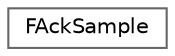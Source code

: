 digraph "Graphical Class Hierarchy"
{
 // INTERACTIVE_SVG=YES
 // LATEX_PDF_SIZE
  bgcolor="transparent";
  edge [fontname=Helvetica,fontsize=10,labelfontname=Helvetica,labelfontsize=10];
  node [fontname=Helvetica,fontsize=10,shape=box,height=0.2,width=0.4];
  rankdir="LR";
  Node0 [id="Node000000",label="FAckSample",height=0.2,width=0.4,color="grey40", fillcolor="white", style="filled",URL="$df/d75/structFAckSample.html",tooltip=" "];
}
